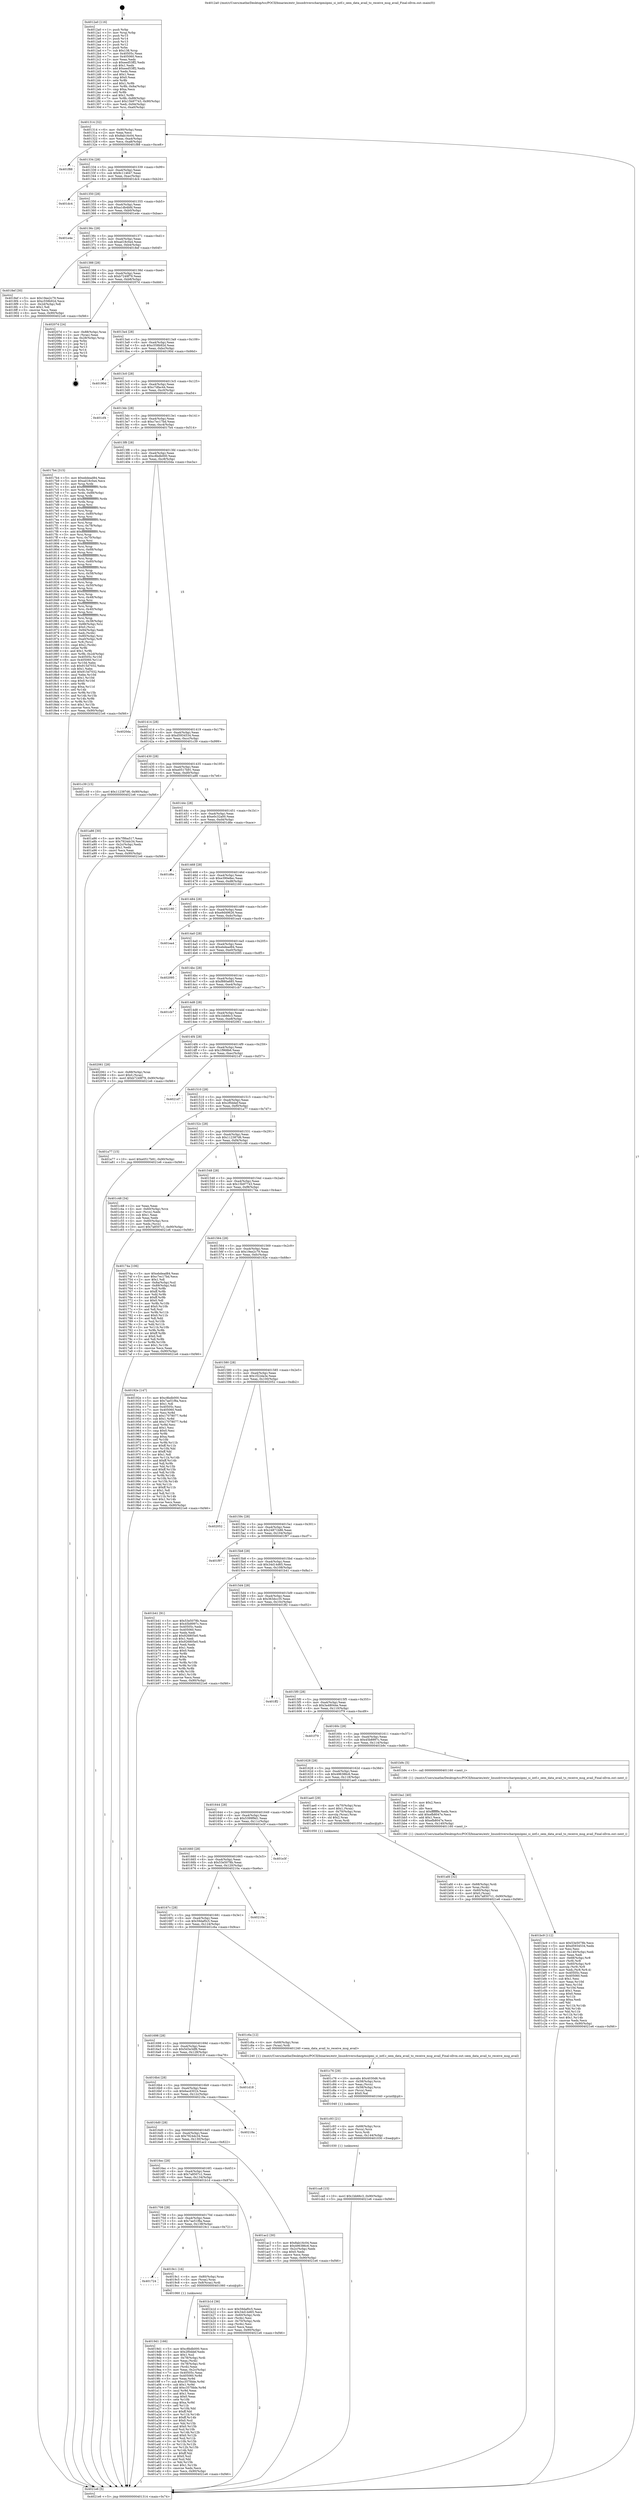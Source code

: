 digraph "0x4012a0" {
  label = "0x4012a0 (/mnt/c/Users/mathe/Desktop/tcc/POCII/binaries/extr_linuxdriverscharipmiipmi_si_intf.c_oem_data_avail_to_receive_msg_avail_Final-ollvm.out::main(0))"
  labelloc = "t"
  node[shape=record]

  Entry [label="",width=0.3,height=0.3,shape=circle,fillcolor=black,style=filled]
  "0x401314" [label="{
     0x401314 [32]\l
     | [instrs]\l
     &nbsp;&nbsp;0x401314 \<+6\>: mov -0x90(%rbp),%eax\l
     &nbsp;&nbsp;0x40131a \<+2\>: mov %eax,%ecx\l
     &nbsp;&nbsp;0x40131c \<+6\>: sub $0x8ab16c04,%ecx\l
     &nbsp;&nbsp;0x401322 \<+6\>: mov %eax,-0xa4(%rbp)\l
     &nbsp;&nbsp;0x401328 \<+6\>: mov %ecx,-0xa8(%rbp)\l
     &nbsp;&nbsp;0x40132e \<+6\>: je 0000000000401f88 \<main+0xce8\>\l
  }"]
  "0x401f88" [label="{
     0x401f88\l
  }", style=dashed]
  "0x401334" [label="{
     0x401334 [28]\l
     | [instrs]\l
     &nbsp;&nbsp;0x401334 \<+5\>: jmp 0000000000401339 \<main+0x99\>\l
     &nbsp;&nbsp;0x401339 \<+6\>: mov -0xa4(%rbp),%eax\l
     &nbsp;&nbsp;0x40133f \<+5\>: sub $0x9c114647,%eax\l
     &nbsp;&nbsp;0x401344 \<+6\>: mov %eax,-0xac(%rbp)\l
     &nbsp;&nbsp;0x40134a \<+6\>: je 0000000000401dc4 \<main+0xb24\>\l
  }"]
  Exit [label="",width=0.3,height=0.3,shape=circle,fillcolor=black,style=filled,peripheries=2]
  "0x401dc4" [label="{
     0x401dc4\l
  }", style=dashed]
  "0x401350" [label="{
     0x401350 [28]\l
     | [instrs]\l
     &nbsp;&nbsp;0x401350 \<+5\>: jmp 0000000000401355 \<main+0xb5\>\l
     &nbsp;&nbsp;0x401355 \<+6\>: mov -0xa4(%rbp),%eax\l
     &nbsp;&nbsp;0x40135b \<+5\>: sub $0xa1db4bfd,%eax\l
     &nbsp;&nbsp;0x401360 \<+6\>: mov %eax,-0xb0(%rbp)\l
     &nbsp;&nbsp;0x401366 \<+6\>: je 0000000000401e4e \<main+0xbae\>\l
  }"]
  "0x401ca8" [label="{
     0x401ca8 [15]\l
     | [instrs]\l
     &nbsp;&nbsp;0x401ca8 \<+10\>: movl $0x1bb66c3,-0x90(%rbp)\l
     &nbsp;&nbsp;0x401cb2 \<+5\>: jmp 00000000004021e6 \<main+0xf46\>\l
  }"]
  "0x401e4e" [label="{
     0x401e4e\l
  }", style=dashed]
  "0x40136c" [label="{
     0x40136c [28]\l
     | [instrs]\l
     &nbsp;&nbsp;0x40136c \<+5\>: jmp 0000000000401371 \<main+0xd1\>\l
     &nbsp;&nbsp;0x401371 \<+6\>: mov -0xa4(%rbp),%eax\l
     &nbsp;&nbsp;0x401377 \<+5\>: sub $0xad18c0a4,%eax\l
     &nbsp;&nbsp;0x40137c \<+6\>: mov %eax,-0xb4(%rbp)\l
     &nbsp;&nbsp;0x401382 \<+6\>: je 00000000004018ef \<main+0x64f\>\l
  }"]
  "0x401c93" [label="{
     0x401c93 [21]\l
     | [instrs]\l
     &nbsp;&nbsp;0x401c93 \<+4\>: mov -0x68(%rbp),%rcx\l
     &nbsp;&nbsp;0x401c97 \<+3\>: mov (%rcx),%rcx\l
     &nbsp;&nbsp;0x401c9a \<+3\>: mov %rcx,%rdi\l
     &nbsp;&nbsp;0x401c9d \<+6\>: mov %eax,-0x144(%rbp)\l
     &nbsp;&nbsp;0x401ca3 \<+5\>: call 0000000000401030 \<free@plt\>\l
     | [calls]\l
     &nbsp;&nbsp;0x401030 \{1\} (unknown)\l
  }"]
  "0x4018ef" [label="{
     0x4018ef [30]\l
     | [instrs]\l
     &nbsp;&nbsp;0x4018ef \<+5\>: mov $0x19ee2c79,%eax\l
     &nbsp;&nbsp;0x4018f4 \<+5\>: mov $0xc558b92d,%ecx\l
     &nbsp;&nbsp;0x4018f9 \<+3\>: mov -0x2d(%rbp),%dl\l
     &nbsp;&nbsp;0x4018fc \<+3\>: test $0x1,%dl\l
     &nbsp;&nbsp;0x4018ff \<+3\>: cmovne %ecx,%eax\l
     &nbsp;&nbsp;0x401902 \<+6\>: mov %eax,-0x90(%rbp)\l
     &nbsp;&nbsp;0x401908 \<+5\>: jmp 00000000004021e6 \<main+0xf46\>\l
  }"]
  "0x401388" [label="{
     0x401388 [28]\l
     | [instrs]\l
     &nbsp;&nbsp;0x401388 \<+5\>: jmp 000000000040138d \<main+0xed\>\l
     &nbsp;&nbsp;0x40138d \<+6\>: mov -0xa4(%rbp),%eax\l
     &nbsp;&nbsp;0x401393 \<+5\>: sub $0xb7249f79,%eax\l
     &nbsp;&nbsp;0x401398 \<+6\>: mov %eax,-0xb8(%rbp)\l
     &nbsp;&nbsp;0x40139e \<+6\>: je 000000000040207d \<main+0xddd\>\l
  }"]
  "0x401c76" [label="{
     0x401c76 [29]\l
     | [instrs]\l
     &nbsp;&nbsp;0x401c76 \<+10\>: movabs $0x4030d6,%rdi\l
     &nbsp;&nbsp;0x401c80 \<+4\>: mov -0x58(%rbp),%rcx\l
     &nbsp;&nbsp;0x401c84 \<+2\>: mov %eax,(%rcx)\l
     &nbsp;&nbsp;0x401c86 \<+4\>: mov -0x58(%rbp),%rcx\l
     &nbsp;&nbsp;0x401c8a \<+2\>: mov (%rcx),%esi\l
     &nbsp;&nbsp;0x401c8c \<+2\>: mov $0x0,%al\l
     &nbsp;&nbsp;0x401c8e \<+5\>: call 0000000000401040 \<printf@plt\>\l
     | [calls]\l
     &nbsp;&nbsp;0x401040 \{1\} (unknown)\l
  }"]
  "0x40207d" [label="{
     0x40207d [24]\l
     | [instrs]\l
     &nbsp;&nbsp;0x40207d \<+7\>: mov -0x88(%rbp),%rax\l
     &nbsp;&nbsp;0x402084 \<+2\>: mov (%rax),%eax\l
     &nbsp;&nbsp;0x402086 \<+4\>: lea -0x28(%rbp),%rsp\l
     &nbsp;&nbsp;0x40208a \<+1\>: pop %rbx\l
     &nbsp;&nbsp;0x40208b \<+2\>: pop %r12\l
     &nbsp;&nbsp;0x40208d \<+2\>: pop %r13\l
     &nbsp;&nbsp;0x40208f \<+2\>: pop %r14\l
     &nbsp;&nbsp;0x402091 \<+2\>: pop %r15\l
     &nbsp;&nbsp;0x402093 \<+1\>: pop %rbp\l
     &nbsp;&nbsp;0x402094 \<+1\>: ret\l
  }"]
  "0x4013a4" [label="{
     0x4013a4 [28]\l
     | [instrs]\l
     &nbsp;&nbsp;0x4013a4 \<+5\>: jmp 00000000004013a9 \<main+0x109\>\l
     &nbsp;&nbsp;0x4013a9 \<+6\>: mov -0xa4(%rbp),%eax\l
     &nbsp;&nbsp;0x4013af \<+5\>: sub $0xc558b92d,%eax\l
     &nbsp;&nbsp;0x4013b4 \<+6\>: mov %eax,-0xbc(%rbp)\l
     &nbsp;&nbsp;0x4013ba \<+6\>: je 000000000040190d \<main+0x66d\>\l
  }"]
  "0x401bc9" [label="{
     0x401bc9 [112]\l
     | [instrs]\l
     &nbsp;&nbsp;0x401bc9 \<+5\>: mov $0x53e5078b,%ecx\l
     &nbsp;&nbsp;0x401bce \<+5\>: mov $0xd5934534,%edx\l
     &nbsp;&nbsp;0x401bd3 \<+2\>: xor %esi,%esi\l
     &nbsp;&nbsp;0x401bd5 \<+6\>: mov -0x140(%rbp),%edi\l
     &nbsp;&nbsp;0x401bdb \<+3\>: imul %eax,%edi\l
     &nbsp;&nbsp;0x401bde \<+4\>: mov -0x68(%rbp),%r8\l
     &nbsp;&nbsp;0x401be2 \<+3\>: mov (%r8),%r8\l
     &nbsp;&nbsp;0x401be5 \<+4\>: mov -0x60(%rbp),%r9\l
     &nbsp;&nbsp;0x401be9 \<+3\>: movslq (%r9),%r9\l
     &nbsp;&nbsp;0x401bec \<+4\>: mov %edi,(%r8,%r9,4)\l
     &nbsp;&nbsp;0x401bf0 \<+7\>: mov 0x40505c,%eax\l
     &nbsp;&nbsp;0x401bf7 \<+7\>: mov 0x405060,%edi\l
     &nbsp;&nbsp;0x401bfe \<+3\>: sub $0x1,%esi\l
     &nbsp;&nbsp;0x401c01 \<+3\>: mov %eax,%r10d\l
     &nbsp;&nbsp;0x401c04 \<+3\>: add %esi,%r10d\l
     &nbsp;&nbsp;0x401c07 \<+4\>: imul %r10d,%eax\l
     &nbsp;&nbsp;0x401c0b \<+3\>: and $0x1,%eax\l
     &nbsp;&nbsp;0x401c0e \<+3\>: cmp $0x0,%eax\l
     &nbsp;&nbsp;0x401c11 \<+4\>: sete %r11b\l
     &nbsp;&nbsp;0x401c15 \<+3\>: cmp $0xa,%edi\l
     &nbsp;&nbsp;0x401c18 \<+3\>: setl %bl\l
     &nbsp;&nbsp;0x401c1b \<+3\>: mov %r11b,%r14b\l
     &nbsp;&nbsp;0x401c1e \<+3\>: and %bl,%r14b\l
     &nbsp;&nbsp;0x401c21 \<+3\>: xor %bl,%r11b\l
     &nbsp;&nbsp;0x401c24 \<+3\>: or %r11b,%r14b\l
     &nbsp;&nbsp;0x401c27 \<+4\>: test $0x1,%r14b\l
     &nbsp;&nbsp;0x401c2b \<+3\>: cmovne %edx,%ecx\l
     &nbsp;&nbsp;0x401c2e \<+6\>: mov %ecx,-0x90(%rbp)\l
     &nbsp;&nbsp;0x401c34 \<+5\>: jmp 00000000004021e6 \<main+0xf46\>\l
  }"]
  "0x40190d" [label="{
     0x40190d\l
  }", style=dashed]
  "0x4013c0" [label="{
     0x4013c0 [28]\l
     | [instrs]\l
     &nbsp;&nbsp;0x4013c0 \<+5\>: jmp 00000000004013c5 \<main+0x125\>\l
     &nbsp;&nbsp;0x4013c5 \<+6\>: mov -0xa4(%rbp),%eax\l
     &nbsp;&nbsp;0x4013cb \<+5\>: sub $0xc7dfac44,%eax\l
     &nbsp;&nbsp;0x4013d0 \<+6\>: mov %eax,-0xc0(%rbp)\l
     &nbsp;&nbsp;0x4013d6 \<+6\>: je 0000000000401cf4 \<main+0xa54\>\l
  }"]
  "0x401ba1" [label="{
     0x401ba1 [40]\l
     | [instrs]\l
     &nbsp;&nbsp;0x401ba1 \<+5\>: mov $0x2,%ecx\l
     &nbsp;&nbsp;0x401ba6 \<+1\>: cltd\l
     &nbsp;&nbsp;0x401ba7 \<+2\>: idiv %ecx\l
     &nbsp;&nbsp;0x401ba9 \<+6\>: imul $0xfffffffe,%edx,%ecx\l
     &nbsp;&nbsp;0x401baf \<+6\>: add $0xefb8047e,%ecx\l
     &nbsp;&nbsp;0x401bb5 \<+3\>: add $0x1,%ecx\l
     &nbsp;&nbsp;0x401bb8 \<+6\>: sub $0xefb8047e,%ecx\l
     &nbsp;&nbsp;0x401bbe \<+6\>: mov %ecx,-0x140(%rbp)\l
     &nbsp;&nbsp;0x401bc4 \<+5\>: call 0000000000401160 \<next_i\>\l
     | [calls]\l
     &nbsp;&nbsp;0x401160 \{1\} (/mnt/c/Users/mathe/Desktop/tcc/POCII/binaries/extr_linuxdriverscharipmiipmi_si_intf.c_oem_data_avail_to_receive_msg_avail_Final-ollvm.out::next_i)\l
  }"]
  "0x401cf4" [label="{
     0x401cf4\l
  }", style=dashed]
  "0x4013dc" [label="{
     0x4013dc [28]\l
     | [instrs]\l
     &nbsp;&nbsp;0x4013dc \<+5\>: jmp 00000000004013e1 \<main+0x141\>\l
     &nbsp;&nbsp;0x4013e1 \<+6\>: mov -0xa4(%rbp),%eax\l
     &nbsp;&nbsp;0x4013e7 \<+5\>: sub $0xc7ec17bd,%eax\l
     &nbsp;&nbsp;0x4013ec \<+6\>: mov %eax,-0xc4(%rbp)\l
     &nbsp;&nbsp;0x4013f2 \<+6\>: je 00000000004017b4 \<main+0x514\>\l
  }"]
  "0x401afd" [label="{
     0x401afd [32]\l
     | [instrs]\l
     &nbsp;&nbsp;0x401afd \<+4\>: mov -0x68(%rbp),%rdi\l
     &nbsp;&nbsp;0x401b01 \<+3\>: mov %rax,(%rdi)\l
     &nbsp;&nbsp;0x401b04 \<+4\>: mov -0x60(%rbp),%rax\l
     &nbsp;&nbsp;0x401b08 \<+6\>: movl $0x0,(%rax)\l
     &nbsp;&nbsp;0x401b0e \<+10\>: movl $0x7a8507c1,-0x90(%rbp)\l
     &nbsp;&nbsp;0x401b18 \<+5\>: jmp 00000000004021e6 \<main+0xf46\>\l
  }"]
  "0x4017b4" [label="{
     0x4017b4 [315]\l
     | [instrs]\l
     &nbsp;&nbsp;0x4017b4 \<+5\>: mov $0xebdead84,%eax\l
     &nbsp;&nbsp;0x4017b9 \<+5\>: mov $0xad18c0a4,%ecx\l
     &nbsp;&nbsp;0x4017be \<+3\>: mov %rsp,%rdx\l
     &nbsp;&nbsp;0x4017c1 \<+4\>: add $0xfffffffffffffff0,%rdx\l
     &nbsp;&nbsp;0x4017c5 \<+3\>: mov %rdx,%rsp\l
     &nbsp;&nbsp;0x4017c8 \<+7\>: mov %rdx,-0x88(%rbp)\l
     &nbsp;&nbsp;0x4017cf \<+3\>: mov %rsp,%rdx\l
     &nbsp;&nbsp;0x4017d2 \<+4\>: add $0xfffffffffffffff0,%rdx\l
     &nbsp;&nbsp;0x4017d6 \<+3\>: mov %rdx,%rsp\l
     &nbsp;&nbsp;0x4017d9 \<+3\>: mov %rsp,%rsi\l
     &nbsp;&nbsp;0x4017dc \<+4\>: add $0xfffffffffffffff0,%rsi\l
     &nbsp;&nbsp;0x4017e0 \<+3\>: mov %rsi,%rsp\l
     &nbsp;&nbsp;0x4017e3 \<+4\>: mov %rsi,-0x80(%rbp)\l
     &nbsp;&nbsp;0x4017e7 \<+3\>: mov %rsp,%rsi\l
     &nbsp;&nbsp;0x4017ea \<+4\>: add $0xfffffffffffffff0,%rsi\l
     &nbsp;&nbsp;0x4017ee \<+3\>: mov %rsi,%rsp\l
     &nbsp;&nbsp;0x4017f1 \<+4\>: mov %rsi,-0x78(%rbp)\l
     &nbsp;&nbsp;0x4017f5 \<+3\>: mov %rsp,%rsi\l
     &nbsp;&nbsp;0x4017f8 \<+4\>: add $0xfffffffffffffff0,%rsi\l
     &nbsp;&nbsp;0x4017fc \<+3\>: mov %rsi,%rsp\l
     &nbsp;&nbsp;0x4017ff \<+4\>: mov %rsi,-0x70(%rbp)\l
     &nbsp;&nbsp;0x401803 \<+3\>: mov %rsp,%rsi\l
     &nbsp;&nbsp;0x401806 \<+4\>: add $0xfffffffffffffff0,%rsi\l
     &nbsp;&nbsp;0x40180a \<+3\>: mov %rsi,%rsp\l
     &nbsp;&nbsp;0x40180d \<+4\>: mov %rsi,-0x68(%rbp)\l
     &nbsp;&nbsp;0x401811 \<+3\>: mov %rsp,%rsi\l
     &nbsp;&nbsp;0x401814 \<+4\>: add $0xfffffffffffffff0,%rsi\l
     &nbsp;&nbsp;0x401818 \<+3\>: mov %rsi,%rsp\l
     &nbsp;&nbsp;0x40181b \<+4\>: mov %rsi,-0x60(%rbp)\l
     &nbsp;&nbsp;0x40181f \<+3\>: mov %rsp,%rsi\l
     &nbsp;&nbsp;0x401822 \<+4\>: add $0xfffffffffffffff0,%rsi\l
     &nbsp;&nbsp;0x401826 \<+3\>: mov %rsi,%rsp\l
     &nbsp;&nbsp;0x401829 \<+4\>: mov %rsi,-0x58(%rbp)\l
     &nbsp;&nbsp;0x40182d \<+3\>: mov %rsp,%rsi\l
     &nbsp;&nbsp;0x401830 \<+4\>: add $0xfffffffffffffff0,%rsi\l
     &nbsp;&nbsp;0x401834 \<+3\>: mov %rsi,%rsp\l
     &nbsp;&nbsp;0x401837 \<+4\>: mov %rsi,-0x50(%rbp)\l
     &nbsp;&nbsp;0x40183b \<+3\>: mov %rsp,%rsi\l
     &nbsp;&nbsp;0x40183e \<+4\>: add $0xfffffffffffffff0,%rsi\l
     &nbsp;&nbsp;0x401842 \<+3\>: mov %rsi,%rsp\l
     &nbsp;&nbsp;0x401845 \<+4\>: mov %rsi,-0x48(%rbp)\l
     &nbsp;&nbsp;0x401849 \<+3\>: mov %rsp,%rsi\l
     &nbsp;&nbsp;0x40184c \<+4\>: add $0xfffffffffffffff0,%rsi\l
     &nbsp;&nbsp;0x401850 \<+3\>: mov %rsi,%rsp\l
     &nbsp;&nbsp;0x401853 \<+4\>: mov %rsi,-0x40(%rbp)\l
     &nbsp;&nbsp;0x401857 \<+3\>: mov %rsp,%rsi\l
     &nbsp;&nbsp;0x40185a \<+4\>: add $0xfffffffffffffff0,%rsi\l
     &nbsp;&nbsp;0x40185e \<+3\>: mov %rsi,%rsp\l
     &nbsp;&nbsp;0x401861 \<+4\>: mov %rsi,-0x38(%rbp)\l
     &nbsp;&nbsp;0x401865 \<+7\>: mov -0x88(%rbp),%rsi\l
     &nbsp;&nbsp;0x40186c \<+6\>: movl $0x0,(%rsi)\l
     &nbsp;&nbsp;0x401872 \<+6\>: mov -0x94(%rbp),%edi\l
     &nbsp;&nbsp;0x401878 \<+2\>: mov %edi,(%rdx)\l
     &nbsp;&nbsp;0x40187a \<+4\>: mov -0x80(%rbp),%rsi\l
     &nbsp;&nbsp;0x40187e \<+7\>: mov -0xa0(%rbp),%r8\l
     &nbsp;&nbsp;0x401885 \<+3\>: mov %r8,(%rsi)\l
     &nbsp;&nbsp;0x401888 \<+3\>: cmpl $0x2,(%rdx)\l
     &nbsp;&nbsp;0x40188b \<+4\>: setne %r9b\l
     &nbsp;&nbsp;0x40188f \<+4\>: and $0x1,%r9b\l
     &nbsp;&nbsp;0x401893 \<+4\>: mov %r9b,-0x2d(%rbp)\l
     &nbsp;&nbsp;0x401897 \<+8\>: mov 0x40505c,%r10d\l
     &nbsp;&nbsp;0x40189f \<+8\>: mov 0x405060,%r11d\l
     &nbsp;&nbsp;0x4018a7 \<+3\>: mov %r10d,%ebx\l
     &nbsp;&nbsp;0x4018aa \<+6\>: sub $0x915d7032,%ebx\l
     &nbsp;&nbsp;0x4018b0 \<+3\>: sub $0x1,%ebx\l
     &nbsp;&nbsp;0x4018b3 \<+6\>: add $0x915d7032,%ebx\l
     &nbsp;&nbsp;0x4018b9 \<+4\>: imul %ebx,%r10d\l
     &nbsp;&nbsp;0x4018bd \<+4\>: and $0x1,%r10d\l
     &nbsp;&nbsp;0x4018c1 \<+4\>: cmp $0x0,%r10d\l
     &nbsp;&nbsp;0x4018c5 \<+4\>: sete %r9b\l
     &nbsp;&nbsp;0x4018c9 \<+4\>: cmp $0xa,%r11d\l
     &nbsp;&nbsp;0x4018cd \<+4\>: setl %r14b\l
     &nbsp;&nbsp;0x4018d1 \<+3\>: mov %r9b,%r15b\l
     &nbsp;&nbsp;0x4018d4 \<+3\>: and %r14b,%r15b\l
     &nbsp;&nbsp;0x4018d7 \<+3\>: xor %r14b,%r9b\l
     &nbsp;&nbsp;0x4018da \<+3\>: or %r9b,%r15b\l
     &nbsp;&nbsp;0x4018dd \<+4\>: test $0x1,%r15b\l
     &nbsp;&nbsp;0x4018e1 \<+3\>: cmovne %ecx,%eax\l
     &nbsp;&nbsp;0x4018e4 \<+6\>: mov %eax,-0x90(%rbp)\l
     &nbsp;&nbsp;0x4018ea \<+5\>: jmp 00000000004021e6 \<main+0xf46\>\l
  }"]
  "0x4013f8" [label="{
     0x4013f8 [28]\l
     | [instrs]\l
     &nbsp;&nbsp;0x4013f8 \<+5\>: jmp 00000000004013fd \<main+0x15d\>\l
     &nbsp;&nbsp;0x4013fd \<+6\>: mov -0xa4(%rbp),%eax\l
     &nbsp;&nbsp;0x401403 \<+5\>: sub $0xc8bdb000,%eax\l
     &nbsp;&nbsp;0x401408 \<+6\>: mov %eax,-0xc8(%rbp)\l
     &nbsp;&nbsp;0x40140e \<+6\>: je 00000000004020da \<main+0xe3a\>\l
  }"]
  "0x4019d1" [label="{
     0x4019d1 [166]\l
     | [instrs]\l
     &nbsp;&nbsp;0x4019d1 \<+5\>: mov $0xc8bdb000,%ecx\l
     &nbsp;&nbsp;0x4019d6 \<+5\>: mov $0x2f0ddef,%edx\l
     &nbsp;&nbsp;0x4019db \<+3\>: mov $0x1,%sil\l
     &nbsp;&nbsp;0x4019de \<+4\>: mov -0x78(%rbp),%rdi\l
     &nbsp;&nbsp;0x4019e2 \<+2\>: mov %eax,(%rdi)\l
     &nbsp;&nbsp;0x4019e4 \<+4\>: mov -0x78(%rbp),%rdi\l
     &nbsp;&nbsp;0x4019e8 \<+2\>: mov (%rdi),%eax\l
     &nbsp;&nbsp;0x4019ea \<+3\>: mov %eax,-0x2c(%rbp)\l
     &nbsp;&nbsp;0x4019ed \<+7\>: mov 0x40505c,%eax\l
     &nbsp;&nbsp;0x4019f4 \<+8\>: mov 0x405060,%r8d\l
     &nbsp;&nbsp;0x4019fc \<+3\>: mov %eax,%r9d\l
     &nbsp;&nbsp;0x4019ff \<+7\>: sub $0xc357fdde,%r9d\l
     &nbsp;&nbsp;0x401a06 \<+4\>: sub $0x1,%r9d\l
     &nbsp;&nbsp;0x401a0a \<+7\>: add $0xc357fdde,%r9d\l
     &nbsp;&nbsp;0x401a11 \<+4\>: imul %r9d,%eax\l
     &nbsp;&nbsp;0x401a15 \<+3\>: and $0x1,%eax\l
     &nbsp;&nbsp;0x401a18 \<+3\>: cmp $0x0,%eax\l
     &nbsp;&nbsp;0x401a1b \<+4\>: sete %r10b\l
     &nbsp;&nbsp;0x401a1f \<+4\>: cmp $0xa,%r8d\l
     &nbsp;&nbsp;0x401a23 \<+4\>: setl %r11b\l
     &nbsp;&nbsp;0x401a27 \<+3\>: mov %r10b,%bl\l
     &nbsp;&nbsp;0x401a2a \<+3\>: xor $0xff,%bl\l
     &nbsp;&nbsp;0x401a2d \<+3\>: mov %r11b,%r14b\l
     &nbsp;&nbsp;0x401a30 \<+4\>: xor $0xff,%r14b\l
     &nbsp;&nbsp;0x401a34 \<+4\>: xor $0x0,%sil\l
     &nbsp;&nbsp;0x401a38 \<+3\>: mov %bl,%r15b\l
     &nbsp;&nbsp;0x401a3b \<+4\>: and $0x0,%r15b\l
     &nbsp;&nbsp;0x401a3f \<+3\>: and %sil,%r10b\l
     &nbsp;&nbsp;0x401a42 \<+3\>: mov %r14b,%r12b\l
     &nbsp;&nbsp;0x401a45 \<+4\>: and $0x0,%r12b\l
     &nbsp;&nbsp;0x401a49 \<+3\>: and %sil,%r11b\l
     &nbsp;&nbsp;0x401a4c \<+3\>: or %r10b,%r15b\l
     &nbsp;&nbsp;0x401a4f \<+3\>: or %r11b,%r12b\l
     &nbsp;&nbsp;0x401a52 \<+3\>: xor %r12b,%r15b\l
     &nbsp;&nbsp;0x401a55 \<+3\>: or %r14b,%bl\l
     &nbsp;&nbsp;0x401a58 \<+3\>: xor $0xff,%bl\l
     &nbsp;&nbsp;0x401a5b \<+4\>: or $0x0,%sil\l
     &nbsp;&nbsp;0x401a5f \<+3\>: and %sil,%bl\l
     &nbsp;&nbsp;0x401a62 \<+3\>: or %bl,%r15b\l
     &nbsp;&nbsp;0x401a65 \<+4\>: test $0x1,%r15b\l
     &nbsp;&nbsp;0x401a69 \<+3\>: cmovne %edx,%ecx\l
     &nbsp;&nbsp;0x401a6c \<+6\>: mov %ecx,-0x90(%rbp)\l
     &nbsp;&nbsp;0x401a72 \<+5\>: jmp 00000000004021e6 \<main+0xf46\>\l
  }"]
  "0x4020da" [label="{
     0x4020da\l
  }", style=dashed]
  "0x401414" [label="{
     0x401414 [28]\l
     | [instrs]\l
     &nbsp;&nbsp;0x401414 \<+5\>: jmp 0000000000401419 \<main+0x179\>\l
     &nbsp;&nbsp;0x401419 \<+6\>: mov -0xa4(%rbp),%eax\l
     &nbsp;&nbsp;0x40141f \<+5\>: sub $0xd5934534,%eax\l
     &nbsp;&nbsp;0x401424 \<+6\>: mov %eax,-0xcc(%rbp)\l
     &nbsp;&nbsp;0x40142a \<+6\>: je 0000000000401c39 \<main+0x999\>\l
  }"]
  "0x401724" [label="{
     0x401724\l
  }", style=dashed]
  "0x401c39" [label="{
     0x401c39 [15]\l
     | [instrs]\l
     &nbsp;&nbsp;0x401c39 \<+10\>: movl $0x112387d6,-0x90(%rbp)\l
     &nbsp;&nbsp;0x401c43 \<+5\>: jmp 00000000004021e6 \<main+0xf46\>\l
  }"]
  "0x401430" [label="{
     0x401430 [28]\l
     | [instrs]\l
     &nbsp;&nbsp;0x401430 \<+5\>: jmp 0000000000401435 \<main+0x195\>\l
     &nbsp;&nbsp;0x401435 \<+6\>: mov -0xa4(%rbp),%eax\l
     &nbsp;&nbsp;0x40143b \<+5\>: sub $0xe0517b91,%eax\l
     &nbsp;&nbsp;0x401440 \<+6\>: mov %eax,-0xd0(%rbp)\l
     &nbsp;&nbsp;0x401446 \<+6\>: je 0000000000401a86 \<main+0x7e6\>\l
  }"]
  "0x4019c1" [label="{
     0x4019c1 [16]\l
     | [instrs]\l
     &nbsp;&nbsp;0x4019c1 \<+4\>: mov -0x80(%rbp),%rax\l
     &nbsp;&nbsp;0x4019c5 \<+3\>: mov (%rax),%rax\l
     &nbsp;&nbsp;0x4019c8 \<+4\>: mov 0x8(%rax),%rdi\l
     &nbsp;&nbsp;0x4019cc \<+5\>: call 0000000000401060 \<atoi@plt\>\l
     | [calls]\l
     &nbsp;&nbsp;0x401060 \{1\} (unknown)\l
  }"]
  "0x401a86" [label="{
     0x401a86 [30]\l
     | [instrs]\l
     &nbsp;&nbsp;0x401a86 \<+5\>: mov $0x7f9ba517,%eax\l
     &nbsp;&nbsp;0x401a8b \<+5\>: mov $0x7924dc34,%ecx\l
     &nbsp;&nbsp;0x401a90 \<+3\>: mov -0x2c(%rbp),%edx\l
     &nbsp;&nbsp;0x401a93 \<+3\>: cmp $0x1,%edx\l
     &nbsp;&nbsp;0x401a96 \<+3\>: cmovl %ecx,%eax\l
     &nbsp;&nbsp;0x401a99 \<+6\>: mov %eax,-0x90(%rbp)\l
     &nbsp;&nbsp;0x401a9f \<+5\>: jmp 00000000004021e6 \<main+0xf46\>\l
  }"]
  "0x40144c" [label="{
     0x40144c [28]\l
     | [instrs]\l
     &nbsp;&nbsp;0x40144c \<+5\>: jmp 0000000000401451 \<main+0x1b1\>\l
     &nbsp;&nbsp;0x401451 \<+6\>: mov -0xa4(%rbp),%eax\l
     &nbsp;&nbsp;0x401457 \<+5\>: sub $0xe0c32a00,%eax\l
     &nbsp;&nbsp;0x40145c \<+6\>: mov %eax,-0xd4(%rbp)\l
     &nbsp;&nbsp;0x401462 \<+6\>: je 0000000000401d6e \<main+0xace\>\l
  }"]
  "0x401708" [label="{
     0x401708 [28]\l
     | [instrs]\l
     &nbsp;&nbsp;0x401708 \<+5\>: jmp 000000000040170d \<main+0x46d\>\l
     &nbsp;&nbsp;0x40170d \<+6\>: mov -0xa4(%rbp),%eax\l
     &nbsp;&nbsp;0x401713 \<+5\>: sub $0x7ae51f8a,%eax\l
     &nbsp;&nbsp;0x401718 \<+6\>: mov %eax,-0x138(%rbp)\l
     &nbsp;&nbsp;0x40171e \<+6\>: je 00000000004019c1 \<main+0x721\>\l
  }"]
  "0x401d6e" [label="{
     0x401d6e\l
  }", style=dashed]
  "0x401468" [label="{
     0x401468 [28]\l
     | [instrs]\l
     &nbsp;&nbsp;0x401468 \<+5\>: jmp 000000000040146d \<main+0x1cd\>\l
     &nbsp;&nbsp;0x40146d \<+6\>: mov -0xa4(%rbp),%eax\l
     &nbsp;&nbsp;0x401473 \<+5\>: sub $0xe390e8ec,%eax\l
     &nbsp;&nbsp;0x401478 \<+6\>: mov %eax,-0xd8(%rbp)\l
     &nbsp;&nbsp;0x40147e \<+6\>: je 0000000000402160 \<main+0xec0\>\l
  }"]
  "0x401b1d" [label="{
     0x401b1d [36]\l
     | [instrs]\l
     &nbsp;&nbsp;0x401b1d \<+5\>: mov $0x59daf0c5,%eax\l
     &nbsp;&nbsp;0x401b22 \<+5\>: mov $0x34d14d65,%ecx\l
     &nbsp;&nbsp;0x401b27 \<+4\>: mov -0x60(%rbp),%rdx\l
     &nbsp;&nbsp;0x401b2b \<+2\>: mov (%rdx),%esi\l
     &nbsp;&nbsp;0x401b2d \<+4\>: mov -0x70(%rbp),%rdx\l
     &nbsp;&nbsp;0x401b31 \<+2\>: cmp (%rdx),%esi\l
     &nbsp;&nbsp;0x401b33 \<+3\>: cmovl %ecx,%eax\l
     &nbsp;&nbsp;0x401b36 \<+6\>: mov %eax,-0x90(%rbp)\l
     &nbsp;&nbsp;0x401b3c \<+5\>: jmp 00000000004021e6 \<main+0xf46\>\l
  }"]
  "0x402160" [label="{
     0x402160\l
  }", style=dashed]
  "0x401484" [label="{
     0x401484 [28]\l
     | [instrs]\l
     &nbsp;&nbsp;0x401484 \<+5\>: jmp 0000000000401489 \<main+0x1e9\>\l
     &nbsp;&nbsp;0x401489 \<+6\>: mov -0xa4(%rbp),%eax\l
     &nbsp;&nbsp;0x40148f \<+5\>: sub $0xe9d49626,%eax\l
     &nbsp;&nbsp;0x401494 \<+6\>: mov %eax,-0xdc(%rbp)\l
     &nbsp;&nbsp;0x40149a \<+6\>: je 0000000000401ea4 \<main+0xc04\>\l
  }"]
  "0x4016ec" [label="{
     0x4016ec [28]\l
     | [instrs]\l
     &nbsp;&nbsp;0x4016ec \<+5\>: jmp 00000000004016f1 \<main+0x451\>\l
     &nbsp;&nbsp;0x4016f1 \<+6\>: mov -0xa4(%rbp),%eax\l
     &nbsp;&nbsp;0x4016f7 \<+5\>: sub $0x7a8507c1,%eax\l
     &nbsp;&nbsp;0x4016fc \<+6\>: mov %eax,-0x134(%rbp)\l
     &nbsp;&nbsp;0x401702 \<+6\>: je 0000000000401b1d \<main+0x87d\>\l
  }"]
  "0x401ea4" [label="{
     0x401ea4\l
  }", style=dashed]
  "0x4014a0" [label="{
     0x4014a0 [28]\l
     | [instrs]\l
     &nbsp;&nbsp;0x4014a0 \<+5\>: jmp 00000000004014a5 \<main+0x205\>\l
     &nbsp;&nbsp;0x4014a5 \<+6\>: mov -0xa4(%rbp),%eax\l
     &nbsp;&nbsp;0x4014ab \<+5\>: sub $0xebdead84,%eax\l
     &nbsp;&nbsp;0x4014b0 \<+6\>: mov %eax,-0xe0(%rbp)\l
     &nbsp;&nbsp;0x4014b6 \<+6\>: je 0000000000402095 \<main+0xdf5\>\l
  }"]
  "0x401ac2" [label="{
     0x401ac2 [30]\l
     | [instrs]\l
     &nbsp;&nbsp;0x401ac2 \<+5\>: mov $0x8ab16c04,%eax\l
     &nbsp;&nbsp;0x401ac7 \<+5\>: mov $0x496386c6,%ecx\l
     &nbsp;&nbsp;0x401acc \<+3\>: mov -0x2c(%rbp),%edx\l
     &nbsp;&nbsp;0x401acf \<+3\>: cmp $0x0,%edx\l
     &nbsp;&nbsp;0x401ad2 \<+3\>: cmove %ecx,%eax\l
     &nbsp;&nbsp;0x401ad5 \<+6\>: mov %eax,-0x90(%rbp)\l
     &nbsp;&nbsp;0x401adb \<+5\>: jmp 00000000004021e6 \<main+0xf46\>\l
  }"]
  "0x402095" [label="{
     0x402095\l
  }", style=dashed]
  "0x4014bc" [label="{
     0x4014bc [28]\l
     | [instrs]\l
     &nbsp;&nbsp;0x4014bc \<+5\>: jmp 00000000004014c1 \<main+0x221\>\l
     &nbsp;&nbsp;0x4014c1 \<+6\>: mov -0xa4(%rbp),%eax\l
     &nbsp;&nbsp;0x4014c7 \<+5\>: sub $0xf880a685,%eax\l
     &nbsp;&nbsp;0x4014cc \<+6\>: mov %eax,-0xe4(%rbp)\l
     &nbsp;&nbsp;0x4014d2 \<+6\>: je 0000000000401cb7 \<main+0xa17\>\l
  }"]
  "0x4016d0" [label="{
     0x4016d0 [28]\l
     | [instrs]\l
     &nbsp;&nbsp;0x4016d0 \<+5\>: jmp 00000000004016d5 \<main+0x435\>\l
     &nbsp;&nbsp;0x4016d5 \<+6\>: mov -0xa4(%rbp),%eax\l
     &nbsp;&nbsp;0x4016db \<+5\>: sub $0x7924dc34,%eax\l
     &nbsp;&nbsp;0x4016e0 \<+6\>: mov %eax,-0x130(%rbp)\l
     &nbsp;&nbsp;0x4016e6 \<+6\>: je 0000000000401ac2 \<main+0x822\>\l
  }"]
  "0x401cb7" [label="{
     0x401cb7\l
  }", style=dashed]
  "0x4014d8" [label="{
     0x4014d8 [28]\l
     | [instrs]\l
     &nbsp;&nbsp;0x4014d8 \<+5\>: jmp 00000000004014dd \<main+0x23d\>\l
     &nbsp;&nbsp;0x4014dd \<+6\>: mov -0xa4(%rbp),%eax\l
     &nbsp;&nbsp;0x4014e3 \<+5\>: sub $0x1bb66c3,%eax\l
     &nbsp;&nbsp;0x4014e8 \<+6\>: mov %eax,-0xe8(%rbp)\l
     &nbsp;&nbsp;0x4014ee \<+6\>: je 0000000000402061 \<main+0xdc1\>\l
  }"]
  "0x40218a" [label="{
     0x40218a\l
  }", style=dashed]
  "0x402061" [label="{
     0x402061 [28]\l
     | [instrs]\l
     &nbsp;&nbsp;0x402061 \<+7\>: mov -0x88(%rbp),%rax\l
     &nbsp;&nbsp;0x402068 \<+6\>: movl $0x0,(%rax)\l
     &nbsp;&nbsp;0x40206e \<+10\>: movl $0xb7249f79,-0x90(%rbp)\l
     &nbsp;&nbsp;0x402078 \<+5\>: jmp 00000000004021e6 \<main+0xf46\>\l
  }"]
  "0x4014f4" [label="{
     0x4014f4 [28]\l
     | [instrs]\l
     &nbsp;&nbsp;0x4014f4 \<+5\>: jmp 00000000004014f9 \<main+0x259\>\l
     &nbsp;&nbsp;0x4014f9 \<+6\>: mov -0xa4(%rbp),%eax\l
     &nbsp;&nbsp;0x4014ff \<+5\>: sub $0x1f968b6,%eax\l
     &nbsp;&nbsp;0x401504 \<+6\>: mov %eax,-0xec(%rbp)\l
     &nbsp;&nbsp;0x40150a \<+6\>: je 00000000004021d7 \<main+0xf37\>\l
  }"]
  "0x4016b4" [label="{
     0x4016b4 [28]\l
     | [instrs]\l
     &nbsp;&nbsp;0x4016b4 \<+5\>: jmp 00000000004016b9 \<main+0x419\>\l
     &nbsp;&nbsp;0x4016b9 \<+6\>: mov -0xa4(%rbp),%eax\l
     &nbsp;&nbsp;0x4016bf \<+5\>: sub $0x6acd301b,%eax\l
     &nbsp;&nbsp;0x4016c4 \<+6\>: mov %eax,-0x12c(%rbp)\l
     &nbsp;&nbsp;0x4016ca \<+6\>: je 000000000040218a \<main+0xeea\>\l
  }"]
  "0x4021d7" [label="{
     0x4021d7\l
  }", style=dashed]
  "0x401510" [label="{
     0x401510 [28]\l
     | [instrs]\l
     &nbsp;&nbsp;0x401510 \<+5\>: jmp 0000000000401515 \<main+0x275\>\l
     &nbsp;&nbsp;0x401515 \<+6\>: mov -0xa4(%rbp),%eax\l
     &nbsp;&nbsp;0x40151b \<+5\>: sub $0x2f0ddef,%eax\l
     &nbsp;&nbsp;0x401520 \<+6\>: mov %eax,-0xf0(%rbp)\l
     &nbsp;&nbsp;0x401526 \<+6\>: je 0000000000401a77 \<main+0x7d7\>\l
  }"]
  "0x401d18" [label="{
     0x401d18\l
  }", style=dashed]
  "0x401a77" [label="{
     0x401a77 [15]\l
     | [instrs]\l
     &nbsp;&nbsp;0x401a77 \<+10\>: movl $0xe0517b91,-0x90(%rbp)\l
     &nbsp;&nbsp;0x401a81 \<+5\>: jmp 00000000004021e6 \<main+0xf46\>\l
  }"]
  "0x40152c" [label="{
     0x40152c [28]\l
     | [instrs]\l
     &nbsp;&nbsp;0x40152c \<+5\>: jmp 0000000000401531 \<main+0x291\>\l
     &nbsp;&nbsp;0x401531 \<+6\>: mov -0xa4(%rbp),%eax\l
     &nbsp;&nbsp;0x401537 \<+5\>: sub $0x112387d6,%eax\l
     &nbsp;&nbsp;0x40153c \<+6\>: mov %eax,-0xf4(%rbp)\l
     &nbsp;&nbsp;0x401542 \<+6\>: je 0000000000401c48 \<main+0x9a8\>\l
  }"]
  "0x401698" [label="{
     0x401698 [28]\l
     | [instrs]\l
     &nbsp;&nbsp;0x401698 \<+5\>: jmp 000000000040169d \<main+0x3fd\>\l
     &nbsp;&nbsp;0x40169d \<+6\>: mov -0xa4(%rbp),%eax\l
     &nbsp;&nbsp;0x4016a3 \<+5\>: sub $0x5d3e3df6,%eax\l
     &nbsp;&nbsp;0x4016a8 \<+6\>: mov %eax,-0x128(%rbp)\l
     &nbsp;&nbsp;0x4016ae \<+6\>: je 0000000000401d18 \<main+0xa78\>\l
  }"]
  "0x401c48" [label="{
     0x401c48 [34]\l
     | [instrs]\l
     &nbsp;&nbsp;0x401c48 \<+2\>: xor %eax,%eax\l
     &nbsp;&nbsp;0x401c4a \<+4\>: mov -0x60(%rbp),%rcx\l
     &nbsp;&nbsp;0x401c4e \<+2\>: mov (%rcx),%edx\l
     &nbsp;&nbsp;0x401c50 \<+3\>: sub $0x1,%eax\l
     &nbsp;&nbsp;0x401c53 \<+2\>: sub %eax,%edx\l
     &nbsp;&nbsp;0x401c55 \<+4\>: mov -0x60(%rbp),%rcx\l
     &nbsp;&nbsp;0x401c59 \<+2\>: mov %edx,(%rcx)\l
     &nbsp;&nbsp;0x401c5b \<+10\>: movl $0x7a8507c1,-0x90(%rbp)\l
     &nbsp;&nbsp;0x401c65 \<+5\>: jmp 00000000004021e6 \<main+0xf46\>\l
  }"]
  "0x401548" [label="{
     0x401548 [28]\l
     | [instrs]\l
     &nbsp;&nbsp;0x401548 \<+5\>: jmp 000000000040154d \<main+0x2ad\>\l
     &nbsp;&nbsp;0x40154d \<+6\>: mov -0xa4(%rbp),%eax\l
     &nbsp;&nbsp;0x401553 \<+5\>: sub $0x15b97743,%eax\l
     &nbsp;&nbsp;0x401558 \<+6\>: mov %eax,-0xf8(%rbp)\l
     &nbsp;&nbsp;0x40155e \<+6\>: je 000000000040174a \<main+0x4aa\>\l
  }"]
  "0x401c6a" [label="{
     0x401c6a [12]\l
     | [instrs]\l
     &nbsp;&nbsp;0x401c6a \<+4\>: mov -0x68(%rbp),%rax\l
     &nbsp;&nbsp;0x401c6e \<+3\>: mov (%rax),%rdi\l
     &nbsp;&nbsp;0x401c71 \<+5\>: call 0000000000401240 \<oem_data_avail_to_receive_msg_avail\>\l
     | [calls]\l
     &nbsp;&nbsp;0x401240 \{1\} (/mnt/c/Users/mathe/Desktop/tcc/POCII/binaries/extr_linuxdriverscharipmiipmi_si_intf.c_oem_data_avail_to_receive_msg_avail_Final-ollvm.out::oem_data_avail_to_receive_msg_avail)\l
  }"]
  "0x40174a" [label="{
     0x40174a [106]\l
     | [instrs]\l
     &nbsp;&nbsp;0x40174a \<+5\>: mov $0xebdead84,%eax\l
     &nbsp;&nbsp;0x40174f \<+5\>: mov $0xc7ec17bd,%ecx\l
     &nbsp;&nbsp;0x401754 \<+2\>: mov $0x1,%dl\l
     &nbsp;&nbsp;0x401756 \<+7\>: mov -0x8a(%rbp),%sil\l
     &nbsp;&nbsp;0x40175d \<+7\>: mov -0x89(%rbp),%dil\l
     &nbsp;&nbsp;0x401764 \<+3\>: mov %sil,%r8b\l
     &nbsp;&nbsp;0x401767 \<+4\>: xor $0xff,%r8b\l
     &nbsp;&nbsp;0x40176b \<+3\>: mov %dil,%r9b\l
     &nbsp;&nbsp;0x40176e \<+4\>: xor $0xff,%r9b\l
     &nbsp;&nbsp;0x401772 \<+3\>: xor $0x0,%dl\l
     &nbsp;&nbsp;0x401775 \<+3\>: mov %r8b,%r10b\l
     &nbsp;&nbsp;0x401778 \<+4\>: and $0x0,%r10b\l
     &nbsp;&nbsp;0x40177c \<+3\>: and %dl,%sil\l
     &nbsp;&nbsp;0x40177f \<+3\>: mov %r9b,%r11b\l
     &nbsp;&nbsp;0x401782 \<+4\>: and $0x0,%r11b\l
     &nbsp;&nbsp;0x401786 \<+3\>: and %dl,%dil\l
     &nbsp;&nbsp;0x401789 \<+3\>: or %sil,%r10b\l
     &nbsp;&nbsp;0x40178c \<+3\>: or %dil,%r11b\l
     &nbsp;&nbsp;0x40178f \<+3\>: xor %r11b,%r10b\l
     &nbsp;&nbsp;0x401792 \<+3\>: or %r9b,%r8b\l
     &nbsp;&nbsp;0x401795 \<+4\>: xor $0xff,%r8b\l
     &nbsp;&nbsp;0x401799 \<+3\>: or $0x0,%dl\l
     &nbsp;&nbsp;0x40179c \<+3\>: and %dl,%r8b\l
     &nbsp;&nbsp;0x40179f \<+3\>: or %r8b,%r10b\l
     &nbsp;&nbsp;0x4017a2 \<+4\>: test $0x1,%r10b\l
     &nbsp;&nbsp;0x4017a6 \<+3\>: cmovne %ecx,%eax\l
     &nbsp;&nbsp;0x4017a9 \<+6\>: mov %eax,-0x90(%rbp)\l
     &nbsp;&nbsp;0x4017af \<+5\>: jmp 00000000004021e6 \<main+0xf46\>\l
  }"]
  "0x401564" [label="{
     0x401564 [28]\l
     | [instrs]\l
     &nbsp;&nbsp;0x401564 \<+5\>: jmp 0000000000401569 \<main+0x2c9\>\l
     &nbsp;&nbsp;0x401569 \<+6\>: mov -0xa4(%rbp),%eax\l
     &nbsp;&nbsp;0x40156f \<+5\>: sub $0x19ee2c79,%eax\l
     &nbsp;&nbsp;0x401574 \<+6\>: mov %eax,-0xfc(%rbp)\l
     &nbsp;&nbsp;0x40157a \<+6\>: je 000000000040192e \<main+0x68e\>\l
  }"]
  "0x4021e6" [label="{
     0x4021e6 [5]\l
     | [instrs]\l
     &nbsp;&nbsp;0x4021e6 \<+5\>: jmp 0000000000401314 \<main+0x74\>\l
  }"]
  "0x4012a0" [label="{
     0x4012a0 [116]\l
     | [instrs]\l
     &nbsp;&nbsp;0x4012a0 \<+1\>: push %rbp\l
     &nbsp;&nbsp;0x4012a1 \<+3\>: mov %rsp,%rbp\l
     &nbsp;&nbsp;0x4012a4 \<+2\>: push %r15\l
     &nbsp;&nbsp;0x4012a6 \<+2\>: push %r14\l
     &nbsp;&nbsp;0x4012a8 \<+2\>: push %r13\l
     &nbsp;&nbsp;0x4012aa \<+2\>: push %r12\l
     &nbsp;&nbsp;0x4012ac \<+1\>: push %rbx\l
     &nbsp;&nbsp;0x4012ad \<+7\>: sub $0x138,%rsp\l
     &nbsp;&nbsp;0x4012b4 \<+7\>: mov 0x40505c,%eax\l
     &nbsp;&nbsp;0x4012bb \<+7\>: mov 0x405060,%ecx\l
     &nbsp;&nbsp;0x4012c2 \<+2\>: mov %eax,%edx\l
     &nbsp;&nbsp;0x4012c4 \<+6\>: sub $0xeed53ff2,%edx\l
     &nbsp;&nbsp;0x4012ca \<+3\>: sub $0x1,%edx\l
     &nbsp;&nbsp;0x4012cd \<+6\>: add $0xeed53ff2,%edx\l
     &nbsp;&nbsp;0x4012d3 \<+3\>: imul %edx,%eax\l
     &nbsp;&nbsp;0x4012d6 \<+3\>: and $0x1,%eax\l
     &nbsp;&nbsp;0x4012d9 \<+3\>: cmp $0x0,%eax\l
     &nbsp;&nbsp;0x4012dc \<+4\>: sete %r8b\l
     &nbsp;&nbsp;0x4012e0 \<+4\>: and $0x1,%r8b\l
     &nbsp;&nbsp;0x4012e4 \<+7\>: mov %r8b,-0x8a(%rbp)\l
     &nbsp;&nbsp;0x4012eb \<+3\>: cmp $0xa,%ecx\l
     &nbsp;&nbsp;0x4012ee \<+4\>: setl %r8b\l
     &nbsp;&nbsp;0x4012f2 \<+4\>: and $0x1,%r8b\l
     &nbsp;&nbsp;0x4012f6 \<+7\>: mov %r8b,-0x89(%rbp)\l
     &nbsp;&nbsp;0x4012fd \<+10\>: movl $0x15b97743,-0x90(%rbp)\l
     &nbsp;&nbsp;0x401307 \<+6\>: mov %edi,-0x94(%rbp)\l
     &nbsp;&nbsp;0x40130d \<+7\>: mov %rsi,-0xa0(%rbp)\l
  }"]
  "0x40167c" [label="{
     0x40167c [28]\l
     | [instrs]\l
     &nbsp;&nbsp;0x40167c \<+5\>: jmp 0000000000401681 \<main+0x3e1\>\l
     &nbsp;&nbsp;0x401681 \<+6\>: mov -0xa4(%rbp),%eax\l
     &nbsp;&nbsp;0x401687 \<+5\>: sub $0x59daf0c5,%eax\l
     &nbsp;&nbsp;0x40168c \<+6\>: mov %eax,-0x124(%rbp)\l
     &nbsp;&nbsp;0x401692 \<+6\>: je 0000000000401c6a \<main+0x9ca\>\l
  }"]
  "0x40210a" [label="{
     0x40210a\l
  }", style=dashed]
  "0x40192e" [label="{
     0x40192e [147]\l
     | [instrs]\l
     &nbsp;&nbsp;0x40192e \<+5\>: mov $0xc8bdb000,%eax\l
     &nbsp;&nbsp;0x401933 \<+5\>: mov $0x7ae51f8a,%ecx\l
     &nbsp;&nbsp;0x401938 \<+2\>: mov $0x1,%dl\l
     &nbsp;&nbsp;0x40193a \<+7\>: mov 0x40505c,%esi\l
     &nbsp;&nbsp;0x401941 \<+7\>: mov 0x405060,%edi\l
     &nbsp;&nbsp;0x401948 \<+3\>: mov %esi,%r8d\l
     &nbsp;&nbsp;0x40194b \<+7\>: sub $0x17078077,%r8d\l
     &nbsp;&nbsp;0x401952 \<+4\>: sub $0x1,%r8d\l
     &nbsp;&nbsp;0x401956 \<+7\>: add $0x17078077,%r8d\l
     &nbsp;&nbsp;0x40195d \<+4\>: imul %r8d,%esi\l
     &nbsp;&nbsp;0x401961 \<+3\>: and $0x1,%esi\l
     &nbsp;&nbsp;0x401964 \<+3\>: cmp $0x0,%esi\l
     &nbsp;&nbsp;0x401967 \<+4\>: sete %r9b\l
     &nbsp;&nbsp;0x40196b \<+3\>: cmp $0xa,%edi\l
     &nbsp;&nbsp;0x40196e \<+4\>: setl %r10b\l
     &nbsp;&nbsp;0x401972 \<+3\>: mov %r9b,%r11b\l
     &nbsp;&nbsp;0x401975 \<+4\>: xor $0xff,%r11b\l
     &nbsp;&nbsp;0x401979 \<+3\>: mov %r10b,%bl\l
     &nbsp;&nbsp;0x40197c \<+3\>: xor $0xff,%bl\l
     &nbsp;&nbsp;0x40197f \<+3\>: xor $0x1,%dl\l
     &nbsp;&nbsp;0x401982 \<+3\>: mov %r11b,%r14b\l
     &nbsp;&nbsp;0x401985 \<+4\>: and $0xff,%r14b\l
     &nbsp;&nbsp;0x401989 \<+3\>: and %dl,%r9b\l
     &nbsp;&nbsp;0x40198c \<+3\>: mov %bl,%r15b\l
     &nbsp;&nbsp;0x40198f \<+4\>: and $0xff,%r15b\l
     &nbsp;&nbsp;0x401993 \<+3\>: and %dl,%r10b\l
     &nbsp;&nbsp;0x401996 \<+3\>: or %r9b,%r14b\l
     &nbsp;&nbsp;0x401999 \<+3\>: or %r10b,%r15b\l
     &nbsp;&nbsp;0x40199c \<+3\>: xor %r15b,%r14b\l
     &nbsp;&nbsp;0x40199f \<+3\>: or %bl,%r11b\l
     &nbsp;&nbsp;0x4019a2 \<+4\>: xor $0xff,%r11b\l
     &nbsp;&nbsp;0x4019a6 \<+3\>: or $0x1,%dl\l
     &nbsp;&nbsp;0x4019a9 \<+3\>: and %dl,%r11b\l
     &nbsp;&nbsp;0x4019ac \<+3\>: or %r11b,%r14b\l
     &nbsp;&nbsp;0x4019af \<+4\>: test $0x1,%r14b\l
     &nbsp;&nbsp;0x4019b3 \<+3\>: cmovne %ecx,%eax\l
     &nbsp;&nbsp;0x4019b6 \<+6\>: mov %eax,-0x90(%rbp)\l
     &nbsp;&nbsp;0x4019bc \<+5\>: jmp 00000000004021e6 \<main+0xf46\>\l
  }"]
  "0x401580" [label="{
     0x401580 [28]\l
     | [instrs]\l
     &nbsp;&nbsp;0x401580 \<+5\>: jmp 0000000000401585 \<main+0x2e5\>\l
     &nbsp;&nbsp;0x401585 \<+6\>: mov -0xa4(%rbp),%eax\l
     &nbsp;&nbsp;0x40158b \<+5\>: sub $0x1f22da3e,%eax\l
     &nbsp;&nbsp;0x401590 \<+6\>: mov %eax,-0x100(%rbp)\l
     &nbsp;&nbsp;0x401596 \<+6\>: je 0000000000402052 \<main+0xdb2\>\l
  }"]
  "0x401660" [label="{
     0x401660 [28]\l
     | [instrs]\l
     &nbsp;&nbsp;0x401660 \<+5\>: jmp 0000000000401665 \<main+0x3c5\>\l
     &nbsp;&nbsp;0x401665 \<+6\>: mov -0xa4(%rbp),%eax\l
     &nbsp;&nbsp;0x40166b \<+5\>: sub $0x53e5078b,%eax\l
     &nbsp;&nbsp;0x401670 \<+6\>: mov %eax,-0x120(%rbp)\l
     &nbsp;&nbsp;0x401676 \<+6\>: je 000000000040210a \<main+0xe6a\>\l
  }"]
  "0x402052" [label="{
     0x402052\l
  }", style=dashed]
  "0x40159c" [label="{
     0x40159c [28]\l
     | [instrs]\l
     &nbsp;&nbsp;0x40159c \<+5\>: jmp 00000000004015a1 \<main+0x301\>\l
     &nbsp;&nbsp;0x4015a1 \<+6\>: mov -0xa4(%rbp),%eax\l
     &nbsp;&nbsp;0x4015a7 \<+5\>: sub $0x24871b86,%eax\l
     &nbsp;&nbsp;0x4015ac \<+6\>: mov %eax,-0x104(%rbp)\l
     &nbsp;&nbsp;0x4015b2 \<+6\>: je 0000000000401f97 \<main+0xcf7\>\l
  }"]
  "0x401e3f" [label="{
     0x401e3f\l
  }", style=dashed]
  "0x401f97" [label="{
     0x401f97\l
  }", style=dashed]
  "0x4015b8" [label="{
     0x4015b8 [28]\l
     | [instrs]\l
     &nbsp;&nbsp;0x4015b8 \<+5\>: jmp 00000000004015bd \<main+0x31d\>\l
     &nbsp;&nbsp;0x4015bd \<+6\>: mov -0xa4(%rbp),%eax\l
     &nbsp;&nbsp;0x4015c3 \<+5\>: sub $0x34d14d65,%eax\l
     &nbsp;&nbsp;0x4015c8 \<+6\>: mov %eax,-0x108(%rbp)\l
     &nbsp;&nbsp;0x4015ce \<+6\>: je 0000000000401b41 \<main+0x8a1\>\l
  }"]
  "0x401644" [label="{
     0x401644 [28]\l
     | [instrs]\l
     &nbsp;&nbsp;0x401644 \<+5\>: jmp 0000000000401649 \<main+0x3a9\>\l
     &nbsp;&nbsp;0x401649 \<+6\>: mov -0xa4(%rbp),%eax\l
     &nbsp;&nbsp;0x40164f \<+5\>: sub $0x5399f9d1,%eax\l
     &nbsp;&nbsp;0x401654 \<+6\>: mov %eax,-0x11c(%rbp)\l
     &nbsp;&nbsp;0x40165a \<+6\>: je 0000000000401e3f \<main+0xb9f\>\l
  }"]
  "0x401b41" [label="{
     0x401b41 [91]\l
     | [instrs]\l
     &nbsp;&nbsp;0x401b41 \<+5\>: mov $0x53e5078b,%eax\l
     &nbsp;&nbsp;0x401b46 \<+5\>: mov $0x45b8997c,%ecx\l
     &nbsp;&nbsp;0x401b4b \<+7\>: mov 0x40505c,%edx\l
     &nbsp;&nbsp;0x401b52 \<+7\>: mov 0x405060,%esi\l
     &nbsp;&nbsp;0x401b59 \<+2\>: mov %edx,%edi\l
     &nbsp;&nbsp;0x401b5b \<+6\>: add $0x926805e0,%edi\l
     &nbsp;&nbsp;0x401b61 \<+3\>: sub $0x1,%edi\l
     &nbsp;&nbsp;0x401b64 \<+6\>: sub $0x926805e0,%edi\l
     &nbsp;&nbsp;0x401b6a \<+3\>: imul %edi,%edx\l
     &nbsp;&nbsp;0x401b6d \<+3\>: and $0x1,%edx\l
     &nbsp;&nbsp;0x401b70 \<+3\>: cmp $0x0,%edx\l
     &nbsp;&nbsp;0x401b73 \<+4\>: sete %r8b\l
     &nbsp;&nbsp;0x401b77 \<+3\>: cmp $0xa,%esi\l
     &nbsp;&nbsp;0x401b7a \<+4\>: setl %r9b\l
     &nbsp;&nbsp;0x401b7e \<+3\>: mov %r8b,%r10b\l
     &nbsp;&nbsp;0x401b81 \<+3\>: and %r9b,%r10b\l
     &nbsp;&nbsp;0x401b84 \<+3\>: xor %r9b,%r8b\l
     &nbsp;&nbsp;0x401b87 \<+3\>: or %r8b,%r10b\l
     &nbsp;&nbsp;0x401b8a \<+4\>: test $0x1,%r10b\l
     &nbsp;&nbsp;0x401b8e \<+3\>: cmovne %ecx,%eax\l
     &nbsp;&nbsp;0x401b91 \<+6\>: mov %eax,-0x90(%rbp)\l
     &nbsp;&nbsp;0x401b97 \<+5\>: jmp 00000000004021e6 \<main+0xf46\>\l
  }"]
  "0x4015d4" [label="{
     0x4015d4 [28]\l
     | [instrs]\l
     &nbsp;&nbsp;0x4015d4 \<+5\>: jmp 00000000004015d9 \<main+0x339\>\l
     &nbsp;&nbsp;0x4015d9 \<+6\>: mov -0xa4(%rbp),%eax\l
     &nbsp;&nbsp;0x4015df \<+5\>: sub $0x363dcc35,%eax\l
     &nbsp;&nbsp;0x4015e4 \<+6\>: mov %eax,-0x10c(%rbp)\l
     &nbsp;&nbsp;0x4015ea \<+6\>: je 0000000000401ff2 \<main+0xd52\>\l
  }"]
  "0x401ae0" [label="{
     0x401ae0 [29]\l
     | [instrs]\l
     &nbsp;&nbsp;0x401ae0 \<+4\>: mov -0x70(%rbp),%rax\l
     &nbsp;&nbsp;0x401ae4 \<+6\>: movl $0x1,(%rax)\l
     &nbsp;&nbsp;0x401aea \<+4\>: mov -0x70(%rbp),%rax\l
     &nbsp;&nbsp;0x401aee \<+3\>: movslq (%rax),%rax\l
     &nbsp;&nbsp;0x401af1 \<+4\>: shl $0x2,%rax\l
     &nbsp;&nbsp;0x401af5 \<+3\>: mov %rax,%rdi\l
     &nbsp;&nbsp;0x401af8 \<+5\>: call 0000000000401050 \<malloc@plt\>\l
     | [calls]\l
     &nbsp;&nbsp;0x401050 \{1\} (unknown)\l
  }"]
  "0x401ff2" [label="{
     0x401ff2\l
  }", style=dashed]
  "0x4015f0" [label="{
     0x4015f0 [28]\l
     | [instrs]\l
     &nbsp;&nbsp;0x4015f0 \<+5\>: jmp 00000000004015f5 \<main+0x355\>\l
     &nbsp;&nbsp;0x4015f5 \<+6\>: mov -0xa4(%rbp),%eax\l
     &nbsp;&nbsp;0x4015fb \<+5\>: sub $0x3a48044e,%eax\l
     &nbsp;&nbsp;0x401600 \<+6\>: mov %eax,-0x110(%rbp)\l
     &nbsp;&nbsp;0x401606 \<+6\>: je 0000000000401f79 \<main+0xcd9\>\l
  }"]
  "0x401628" [label="{
     0x401628 [28]\l
     | [instrs]\l
     &nbsp;&nbsp;0x401628 \<+5\>: jmp 000000000040162d \<main+0x38d\>\l
     &nbsp;&nbsp;0x40162d \<+6\>: mov -0xa4(%rbp),%eax\l
     &nbsp;&nbsp;0x401633 \<+5\>: sub $0x496386c6,%eax\l
     &nbsp;&nbsp;0x401638 \<+6\>: mov %eax,-0x118(%rbp)\l
     &nbsp;&nbsp;0x40163e \<+6\>: je 0000000000401ae0 \<main+0x840\>\l
  }"]
  "0x401f79" [label="{
     0x401f79\l
  }", style=dashed]
  "0x40160c" [label="{
     0x40160c [28]\l
     | [instrs]\l
     &nbsp;&nbsp;0x40160c \<+5\>: jmp 0000000000401611 \<main+0x371\>\l
     &nbsp;&nbsp;0x401611 \<+6\>: mov -0xa4(%rbp),%eax\l
     &nbsp;&nbsp;0x401617 \<+5\>: sub $0x45b8997c,%eax\l
     &nbsp;&nbsp;0x40161c \<+6\>: mov %eax,-0x114(%rbp)\l
     &nbsp;&nbsp;0x401622 \<+6\>: je 0000000000401b9c \<main+0x8fc\>\l
  }"]
  "0x401b9c" [label="{
     0x401b9c [5]\l
     | [instrs]\l
     &nbsp;&nbsp;0x401b9c \<+5\>: call 0000000000401160 \<next_i\>\l
     | [calls]\l
     &nbsp;&nbsp;0x401160 \{1\} (/mnt/c/Users/mathe/Desktop/tcc/POCII/binaries/extr_linuxdriverscharipmiipmi_si_intf.c_oem_data_avail_to_receive_msg_avail_Final-ollvm.out::next_i)\l
  }"]
  Entry -> "0x4012a0" [label=" 1"]
  "0x401314" -> "0x401f88" [label=" 0"]
  "0x401314" -> "0x401334" [label=" 18"]
  "0x40207d" -> Exit [label=" 1"]
  "0x401334" -> "0x401dc4" [label=" 0"]
  "0x401334" -> "0x401350" [label=" 18"]
  "0x402061" -> "0x4021e6" [label=" 1"]
  "0x401350" -> "0x401e4e" [label=" 0"]
  "0x401350" -> "0x40136c" [label=" 18"]
  "0x401ca8" -> "0x4021e6" [label=" 1"]
  "0x40136c" -> "0x4018ef" [label=" 1"]
  "0x40136c" -> "0x401388" [label=" 17"]
  "0x401c93" -> "0x401ca8" [label=" 1"]
  "0x401388" -> "0x40207d" [label=" 1"]
  "0x401388" -> "0x4013a4" [label=" 16"]
  "0x401c76" -> "0x401c93" [label=" 1"]
  "0x4013a4" -> "0x40190d" [label=" 0"]
  "0x4013a4" -> "0x4013c0" [label=" 16"]
  "0x401c6a" -> "0x401c76" [label=" 1"]
  "0x4013c0" -> "0x401cf4" [label=" 0"]
  "0x4013c0" -> "0x4013dc" [label=" 16"]
  "0x401c48" -> "0x4021e6" [label=" 1"]
  "0x4013dc" -> "0x4017b4" [label=" 1"]
  "0x4013dc" -> "0x4013f8" [label=" 15"]
  "0x401c39" -> "0x4021e6" [label=" 1"]
  "0x4013f8" -> "0x4020da" [label=" 0"]
  "0x4013f8" -> "0x401414" [label=" 15"]
  "0x401bc9" -> "0x4021e6" [label=" 1"]
  "0x401414" -> "0x401c39" [label=" 1"]
  "0x401414" -> "0x401430" [label=" 14"]
  "0x401ba1" -> "0x401bc9" [label=" 1"]
  "0x401430" -> "0x401a86" [label=" 1"]
  "0x401430" -> "0x40144c" [label=" 13"]
  "0x401b9c" -> "0x401ba1" [label=" 1"]
  "0x40144c" -> "0x401d6e" [label=" 0"]
  "0x40144c" -> "0x401468" [label=" 13"]
  "0x401b1d" -> "0x4021e6" [label=" 2"]
  "0x401468" -> "0x402160" [label=" 0"]
  "0x401468" -> "0x401484" [label=" 13"]
  "0x401afd" -> "0x4021e6" [label=" 1"]
  "0x401484" -> "0x401ea4" [label=" 0"]
  "0x401484" -> "0x4014a0" [label=" 13"]
  "0x401ac2" -> "0x4021e6" [label=" 1"]
  "0x4014a0" -> "0x402095" [label=" 0"]
  "0x4014a0" -> "0x4014bc" [label=" 13"]
  "0x401a86" -> "0x4021e6" [label=" 1"]
  "0x4014bc" -> "0x401cb7" [label=" 0"]
  "0x4014bc" -> "0x4014d8" [label=" 13"]
  "0x4019d1" -> "0x4021e6" [label=" 1"]
  "0x4014d8" -> "0x402061" [label=" 1"]
  "0x4014d8" -> "0x4014f4" [label=" 12"]
  "0x4019c1" -> "0x4019d1" [label=" 1"]
  "0x4014f4" -> "0x4021d7" [label=" 0"]
  "0x4014f4" -> "0x401510" [label=" 12"]
  "0x401708" -> "0x4019c1" [label=" 1"]
  "0x401510" -> "0x401a77" [label=" 1"]
  "0x401510" -> "0x40152c" [label=" 11"]
  "0x401b41" -> "0x4021e6" [label=" 1"]
  "0x40152c" -> "0x401c48" [label=" 1"]
  "0x40152c" -> "0x401548" [label=" 10"]
  "0x4016ec" -> "0x401b1d" [label=" 2"]
  "0x401548" -> "0x40174a" [label=" 1"]
  "0x401548" -> "0x401564" [label=" 9"]
  "0x40174a" -> "0x4021e6" [label=" 1"]
  "0x4012a0" -> "0x401314" [label=" 1"]
  "0x4021e6" -> "0x401314" [label=" 17"]
  "0x401ae0" -> "0x401afd" [label=" 1"]
  "0x4017b4" -> "0x4021e6" [label=" 1"]
  "0x4018ef" -> "0x4021e6" [label=" 1"]
  "0x4016d0" -> "0x401ac2" [label=" 1"]
  "0x401564" -> "0x40192e" [label=" 1"]
  "0x401564" -> "0x401580" [label=" 8"]
  "0x40192e" -> "0x4021e6" [label=" 1"]
  "0x401a77" -> "0x4021e6" [label=" 1"]
  "0x401580" -> "0x402052" [label=" 0"]
  "0x401580" -> "0x40159c" [label=" 8"]
  "0x4016b4" -> "0x40218a" [label=" 0"]
  "0x40159c" -> "0x401f97" [label=" 0"]
  "0x40159c" -> "0x4015b8" [label=" 8"]
  "0x401708" -> "0x401724" [label=" 0"]
  "0x4015b8" -> "0x401b41" [label=" 1"]
  "0x4015b8" -> "0x4015d4" [label=" 7"]
  "0x401698" -> "0x401d18" [label=" 0"]
  "0x4015d4" -> "0x401ff2" [label=" 0"]
  "0x4015d4" -> "0x4015f0" [label=" 7"]
  "0x4016ec" -> "0x401708" [label=" 1"]
  "0x4015f0" -> "0x401f79" [label=" 0"]
  "0x4015f0" -> "0x40160c" [label=" 7"]
  "0x40167c" -> "0x401c6a" [label=" 1"]
  "0x40160c" -> "0x401b9c" [label=" 1"]
  "0x40160c" -> "0x401628" [label=" 6"]
  "0x40167c" -> "0x401698" [label=" 4"]
  "0x401628" -> "0x401ae0" [label=" 1"]
  "0x401628" -> "0x401644" [label=" 5"]
  "0x401698" -> "0x4016b4" [label=" 4"]
  "0x401644" -> "0x401e3f" [label=" 0"]
  "0x401644" -> "0x401660" [label=" 5"]
  "0x4016b4" -> "0x4016d0" [label=" 4"]
  "0x401660" -> "0x40210a" [label=" 0"]
  "0x401660" -> "0x40167c" [label=" 5"]
  "0x4016d0" -> "0x4016ec" [label=" 3"]
}
